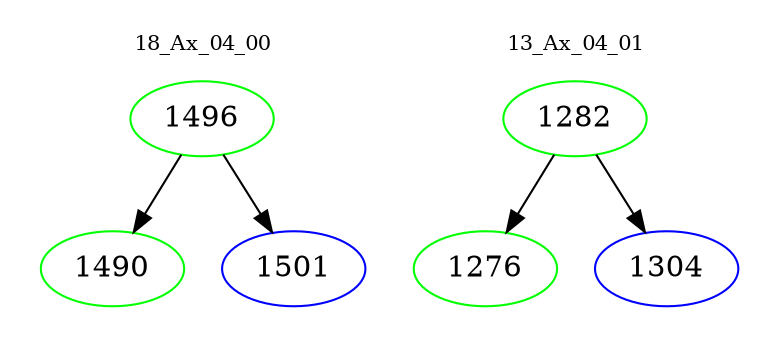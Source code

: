 digraph{
subgraph cluster_0 {
color = white
label = "18_Ax_04_00";
fontsize=10;
T0_1496 [label="1496", color="green"]
T0_1496 -> T0_1490 [color="black"]
T0_1490 [label="1490", color="green"]
T0_1496 -> T0_1501 [color="black"]
T0_1501 [label="1501", color="blue"]
}
subgraph cluster_1 {
color = white
label = "13_Ax_04_01";
fontsize=10;
T1_1282 [label="1282", color="green"]
T1_1282 -> T1_1276 [color="black"]
T1_1276 [label="1276", color="green"]
T1_1282 -> T1_1304 [color="black"]
T1_1304 [label="1304", color="blue"]
}
}
